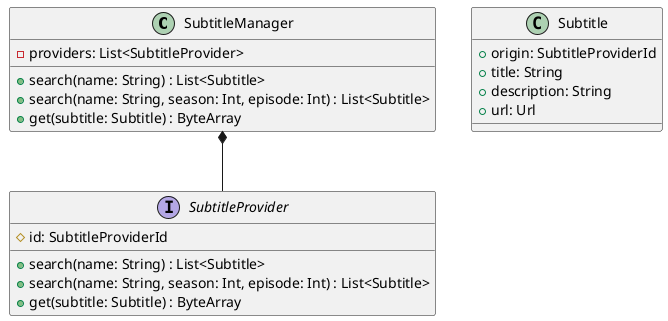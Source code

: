 @startuml 
class SubtitleManager {
    -providers: List<SubtitleProvider>
    +search(name: String) : List<Subtitle>
    +search(name: String, season: Int, episode: Int) : List<Subtitle>
    +get(subtitle: Subtitle) : ByteArray
}

interface SubtitleProvider {
    #id: SubtitleProviderId
    +search(name: String) : List<Subtitle>
    +search(name: String, season: Int, episode: Int) : List<Subtitle>
    +get(subtitle: Subtitle) : ByteArray
}

SubtitleManager *-- SubtitleProvider

class Subtitle {
    +origin: SubtitleProviderId
    +title: String
    +description: String
    +url: Url
}
@enduml